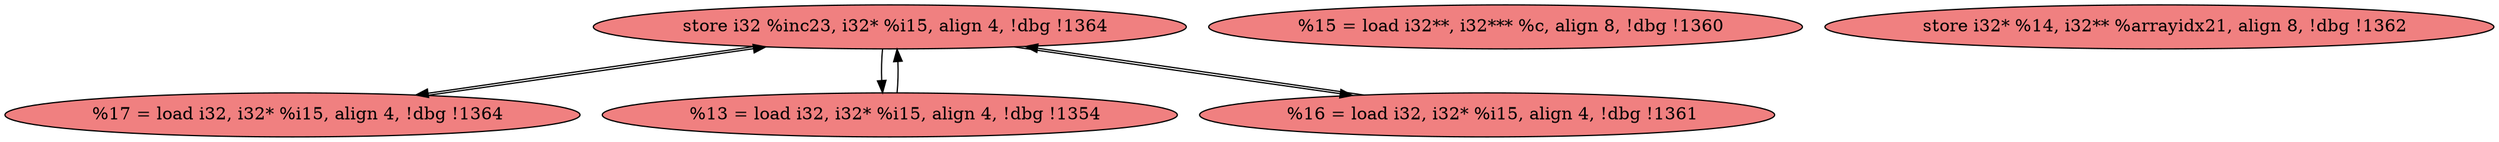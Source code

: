 
digraph G {


node2938 [fillcolor=lightcoral,label="  store i32 %inc23, i32* %i15, align 4, !dbg !1364",shape=ellipse,style=filled ]
node2940 [fillcolor=lightcoral,label="  %15 = load i32**, i32*** %c, align 8, !dbg !1360",shape=ellipse,style=filled ]
node2939 [fillcolor=lightcoral,label="  %17 = load i32, i32* %i15, align 4, !dbg !1364",shape=ellipse,style=filled ]
node2937 [fillcolor=lightcoral,label="  %13 = load i32, i32* %i15, align 4, !dbg !1354",shape=ellipse,style=filled ]
node2935 [fillcolor=lightcoral,label="  %16 = load i32, i32* %i15, align 4, !dbg !1361",shape=ellipse,style=filled ]
node2936 [fillcolor=lightcoral,label="  store i32* %14, i32** %arrayidx21, align 8, !dbg !1362",shape=ellipse,style=filled ]

node2935->node2938 [ ]
node2938->node2937 [ ]
node2938->node2935 [ ]
node2937->node2938 [ ]
node2939->node2938 [ ]
node2938->node2939 [ ]


}
